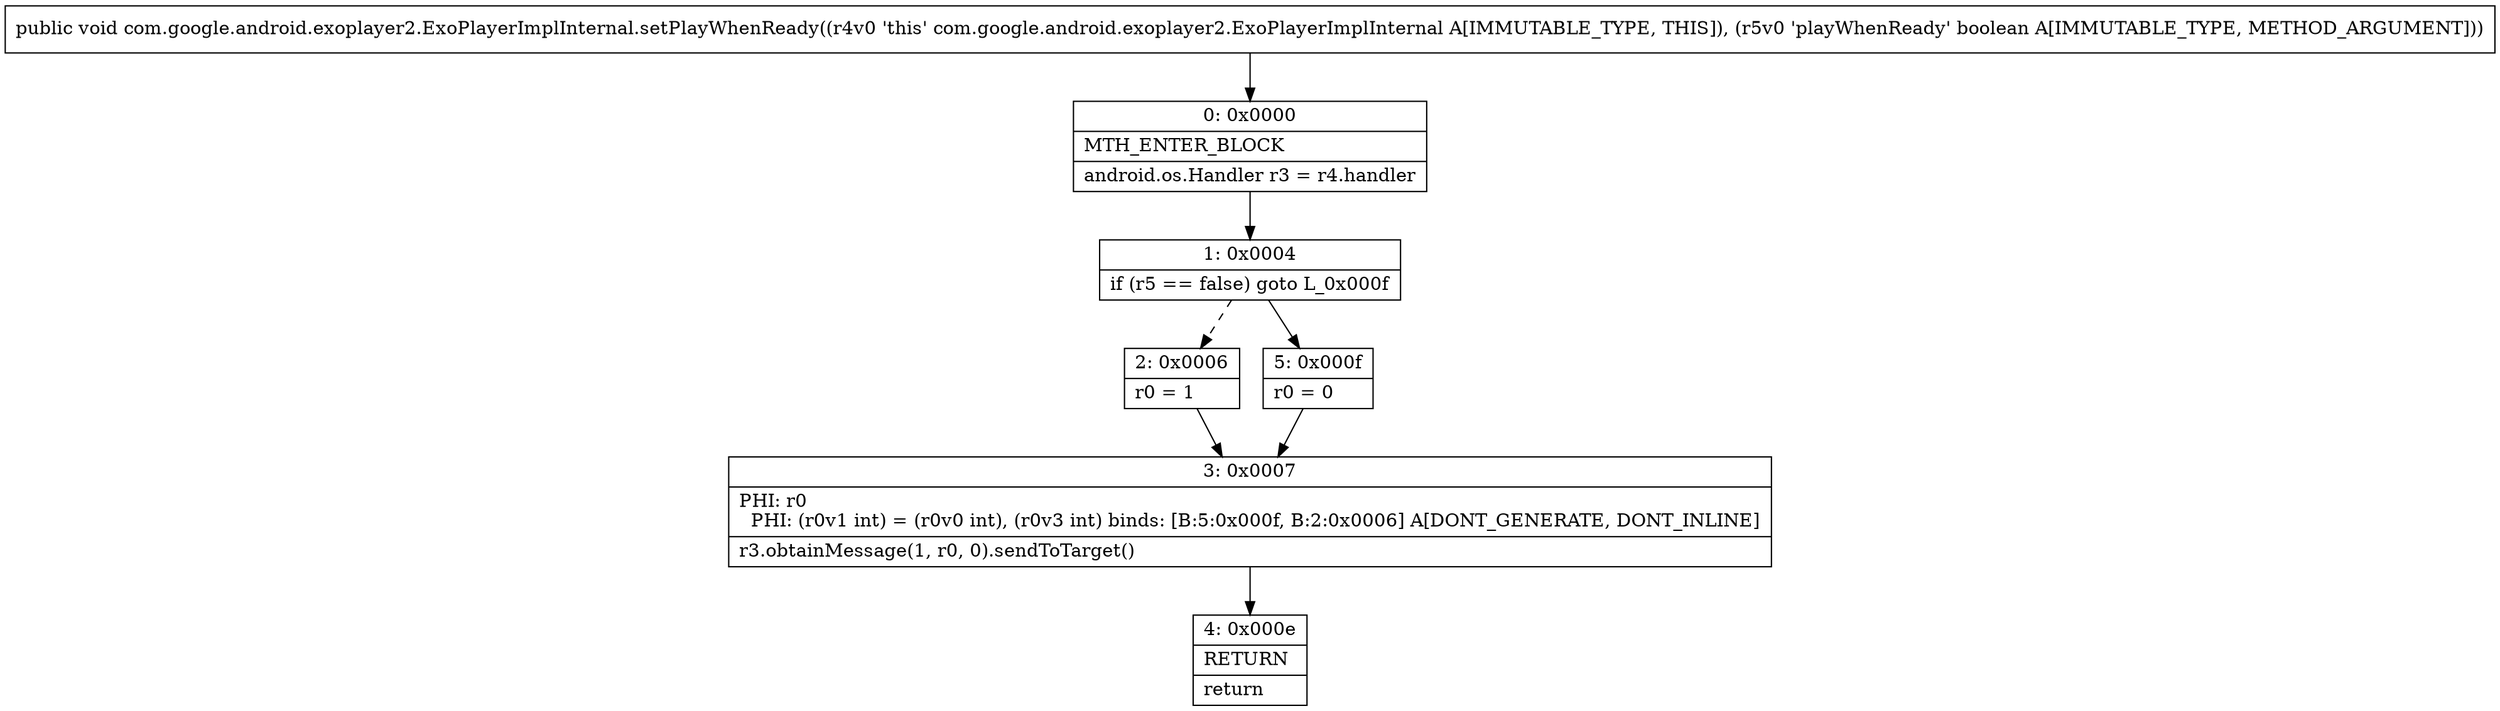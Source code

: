 digraph "CFG forcom.google.android.exoplayer2.ExoPlayerImplInternal.setPlayWhenReady(Z)V" {
Node_0 [shape=record,label="{0\:\ 0x0000|MTH_ENTER_BLOCK\l|android.os.Handler r3 = r4.handler\l}"];
Node_1 [shape=record,label="{1\:\ 0x0004|if (r5 == false) goto L_0x000f\l}"];
Node_2 [shape=record,label="{2\:\ 0x0006|r0 = 1\l}"];
Node_3 [shape=record,label="{3\:\ 0x0007|PHI: r0 \l  PHI: (r0v1 int) = (r0v0 int), (r0v3 int) binds: [B:5:0x000f, B:2:0x0006] A[DONT_GENERATE, DONT_INLINE]\l|r3.obtainMessage(1, r0, 0).sendToTarget()\l}"];
Node_4 [shape=record,label="{4\:\ 0x000e|RETURN\l|return\l}"];
Node_5 [shape=record,label="{5\:\ 0x000f|r0 = 0\l}"];
MethodNode[shape=record,label="{public void com.google.android.exoplayer2.ExoPlayerImplInternal.setPlayWhenReady((r4v0 'this' com.google.android.exoplayer2.ExoPlayerImplInternal A[IMMUTABLE_TYPE, THIS]), (r5v0 'playWhenReady' boolean A[IMMUTABLE_TYPE, METHOD_ARGUMENT])) }"];
MethodNode -> Node_0;
Node_0 -> Node_1;
Node_1 -> Node_2[style=dashed];
Node_1 -> Node_5;
Node_2 -> Node_3;
Node_3 -> Node_4;
Node_5 -> Node_3;
}

